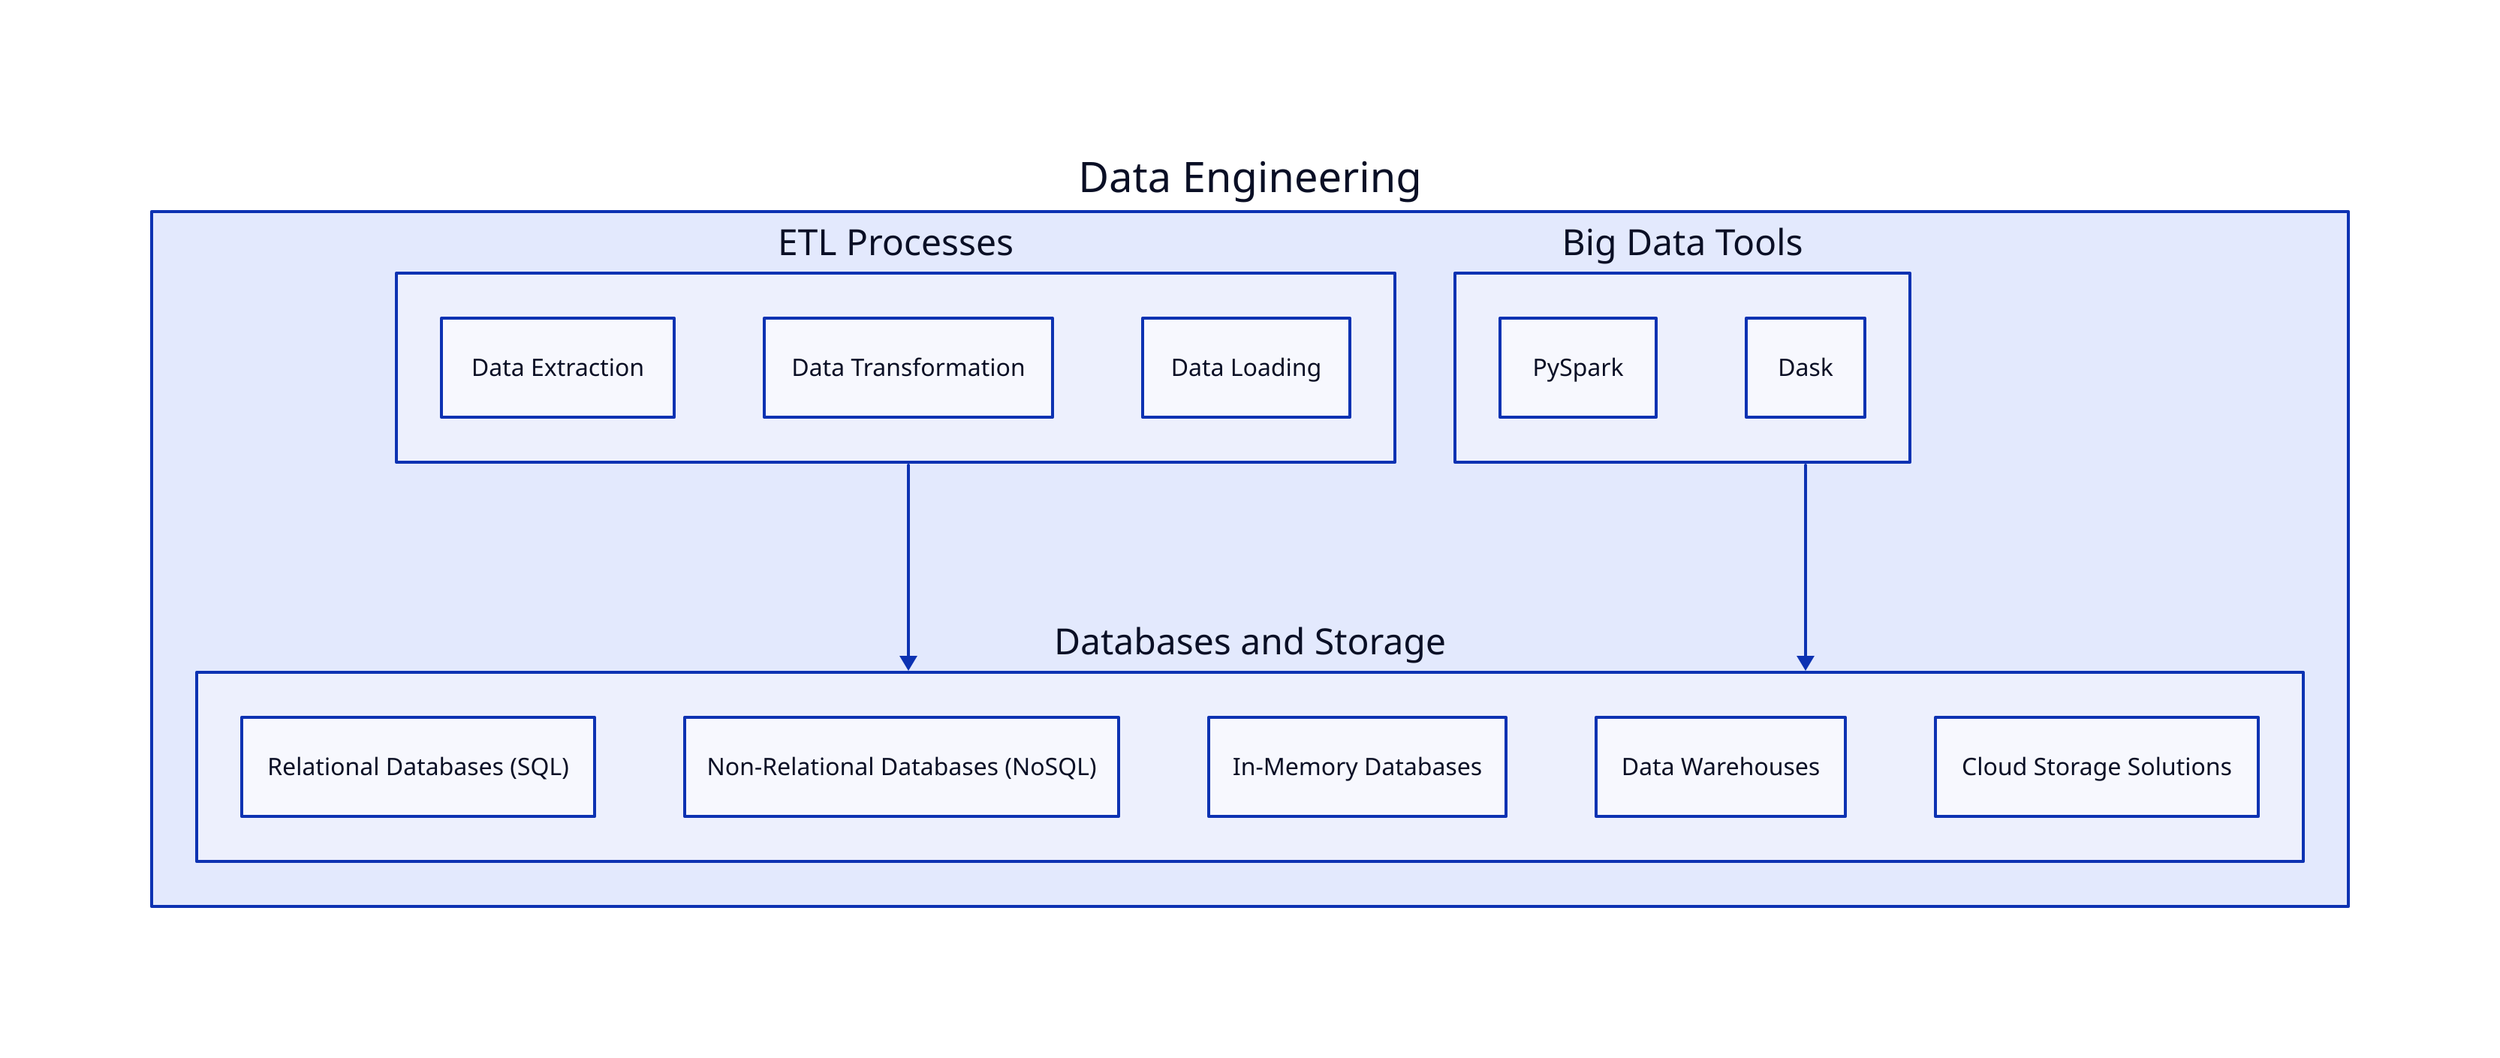 
data_engineering: {
    label: "Data Engineering"
  
    etl_processes: {
      label: "ETL Processes"
  
      data_extraction: {
        label: "Data Extraction"
      }
      data_transformation: {
        label: "Data Transformation"
      }
      data_loading: {
        label: "Data Loading"
      }
    }
  
    big_data_tools: {
      label: "Big Data Tools"
  
      pyspark: {
        label: "PySpark"
      }
      dask: {
        label: "Dask"
      }
    }
  
    databases_and_storage: {
      label: "Databases and Storage"
  
      relational_databases: {
        label: "Relational Databases (SQL)"
      }
      non_relational_databases: {
        label: "Non-Relational Databases (NoSQL)"
      }
      in_memory_databases: {
        label: "In-Memory Databases"
      }
      data_warehouses: {
        label: "Data Warehouses"
      }
      cloud_storage_solutions: {
        label: "Cloud Storage Solutions"
      }
    }
    etl_processes -> databases_and_storage
    big_data_tools -> databases_and_storage
  }
